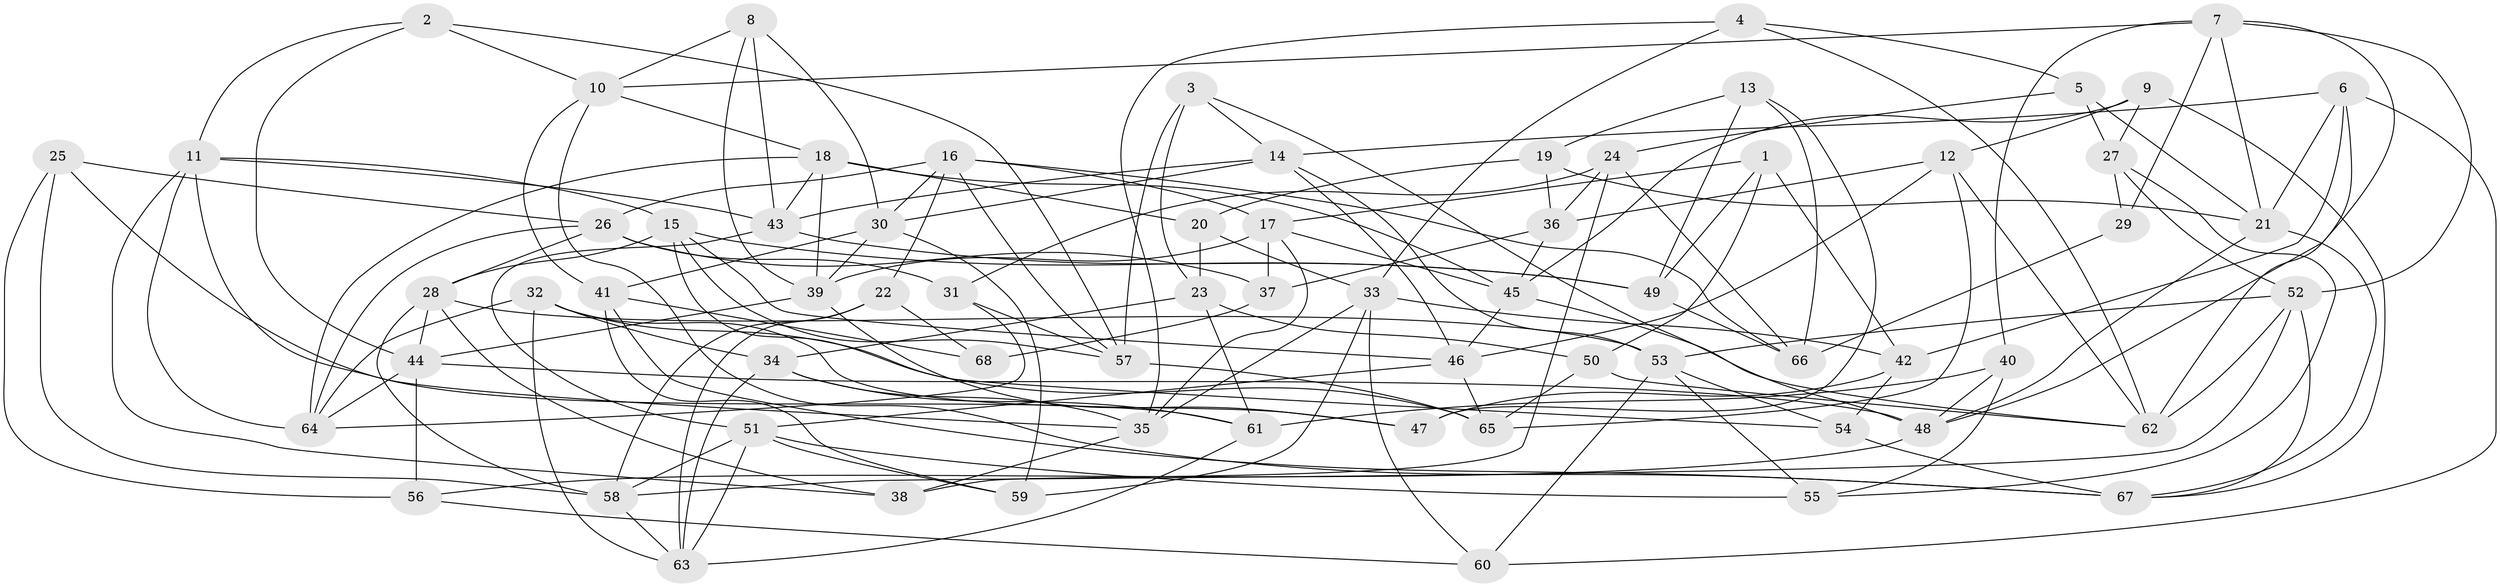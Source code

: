 // original degree distribution, {4: 1.0}
// Generated by graph-tools (version 1.1) at 2025/38/03/04/25 23:38:04]
// undirected, 68 vertices, 171 edges
graph export_dot {
  node [color=gray90,style=filled];
  1;
  2;
  3;
  4;
  5;
  6;
  7;
  8;
  9;
  10;
  11;
  12;
  13;
  14;
  15;
  16;
  17;
  18;
  19;
  20;
  21;
  22;
  23;
  24;
  25;
  26;
  27;
  28;
  29;
  30;
  31;
  32;
  33;
  34;
  35;
  36;
  37;
  38;
  39;
  40;
  41;
  42;
  43;
  44;
  45;
  46;
  47;
  48;
  49;
  50;
  51;
  52;
  53;
  54;
  55;
  56;
  57;
  58;
  59;
  60;
  61;
  62;
  63;
  64;
  65;
  66;
  67;
  68;
  1 -- 17 [weight=1.0];
  1 -- 42 [weight=1.0];
  1 -- 49 [weight=1.0];
  1 -- 50 [weight=1.0];
  2 -- 10 [weight=1.0];
  2 -- 11 [weight=1.0];
  2 -- 44 [weight=1.0];
  2 -- 57 [weight=1.0];
  3 -- 14 [weight=1.0];
  3 -- 23 [weight=1.0];
  3 -- 48 [weight=1.0];
  3 -- 57 [weight=1.0];
  4 -- 5 [weight=1.0];
  4 -- 33 [weight=1.0];
  4 -- 35 [weight=1.0];
  4 -- 62 [weight=1.0];
  5 -- 21 [weight=1.0];
  5 -- 24 [weight=1.0];
  5 -- 27 [weight=1.0];
  6 -- 14 [weight=1.0];
  6 -- 21 [weight=1.0];
  6 -- 42 [weight=2.0];
  6 -- 60 [weight=1.0];
  6 -- 62 [weight=1.0];
  7 -- 10 [weight=1.0];
  7 -- 21 [weight=1.0];
  7 -- 29 [weight=1.0];
  7 -- 40 [weight=1.0];
  7 -- 48 [weight=1.0];
  7 -- 52 [weight=1.0];
  8 -- 10 [weight=1.0];
  8 -- 30 [weight=1.0];
  8 -- 39 [weight=1.0];
  8 -- 43 [weight=1.0];
  9 -- 12 [weight=1.0];
  9 -- 27 [weight=1.0];
  9 -- 45 [weight=1.0];
  9 -- 67 [weight=1.0];
  10 -- 18 [weight=1.0];
  10 -- 41 [weight=1.0];
  10 -- 67 [weight=1.0];
  11 -- 15 [weight=1.0];
  11 -- 35 [weight=1.0];
  11 -- 38 [weight=1.0];
  11 -- 43 [weight=1.0];
  11 -- 64 [weight=1.0];
  12 -- 36 [weight=1.0];
  12 -- 46 [weight=1.0];
  12 -- 62 [weight=1.0];
  12 -- 65 [weight=2.0];
  13 -- 19 [weight=1.0];
  13 -- 47 [weight=1.0];
  13 -- 49 [weight=2.0];
  13 -- 66 [weight=2.0];
  14 -- 30 [weight=1.0];
  14 -- 43 [weight=1.0];
  14 -- 46 [weight=1.0];
  14 -- 53 [weight=1.0];
  15 -- 28 [weight=1.0];
  15 -- 46 [weight=1.0];
  15 -- 49 [weight=1.0];
  15 -- 57 [weight=1.0];
  15 -- 65 [weight=1.0];
  16 -- 17 [weight=1.0];
  16 -- 22 [weight=1.0];
  16 -- 26 [weight=1.0];
  16 -- 30 [weight=1.0];
  16 -- 57 [weight=1.0];
  16 -- 66 [weight=1.0];
  17 -- 35 [weight=1.0];
  17 -- 37 [weight=1.0];
  17 -- 39 [weight=1.0];
  17 -- 45 [weight=1.0];
  18 -- 20 [weight=1.0];
  18 -- 39 [weight=1.0];
  18 -- 43 [weight=1.0];
  18 -- 45 [weight=1.0];
  18 -- 64 [weight=1.0];
  19 -- 20 [weight=1.0];
  19 -- 21 [weight=1.0];
  19 -- 36 [weight=1.0];
  20 -- 23 [weight=1.0];
  20 -- 33 [weight=1.0];
  21 -- 48 [weight=1.0];
  21 -- 67 [weight=1.0];
  22 -- 58 [weight=1.0];
  22 -- 63 [weight=1.0];
  22 -- 68 [weight=1.0];
  23 -- 34 [weight=1.0];
  23 -- 50 [weight=1.0];
  23 -- 61 [weight=2.0];
  24 -- 31 [weight=1.0];
  24 -- 36 [weight=2.0];
  24 -- 38 [weight=1.0];
  24 -- 66 [weight=1.0];
  25 -- 26 [weight=1.0];
  25 -- 56 [weight=1.0];
  25 -- 58 [weight=1.0];
  25 -- 61 [weight=1.0];
  26 -- 28 [weight=1.0];
  26 -- 31 [weight=1.0];
  26 -- 37 [weight=1.0];
  26 -- 64 [weight=1.0];
  27 -- 29 [weight=2.0];
  27 -- 52 [weight=1.0];
  27 -- 55 [weight=1.0];
  28 -- 38 [weight=1.0];
  28 -- 44 [weight=1.0];
  28 -- 53 [weight=1.0];
  28 -- 58 [weight=1.0];
  29 -- 66 [weight=1.0];
  30 -- 39 [weight=1.0];
  30 -- 41 [weight=1.0];
  30 -- 59 [weight=1.0];
  31 -- 57 [weight=1.0];
  31 -- 64 [weight=1.0];
  32 -- 34 [weight=2.0];
  32 -- 47 [weight=1.0];
  32 -- 54 [weight=1.0];
  32 -- 63 [weight=1.0];
  32 -- 64 [weight=1.0];
  33 -- 35 [weight=1.0];
  33 -- 42 [weight=1.0];
  33 -- 59 [weight=1.0];
  33 -- 60 [weight=1.0];
  34 -- 35 [weight=1.0];
  34 -- 61 [weight=1.0];
  34 -- 63 [weight=1.0];
  35 -- 38 [weight=1.0];
  36 -- 37 [weight=1.0];
  36 -- 45 [weight=1.0];
  37 -- 68 [weight=1.0];
  39 -- 44 [weight=1.0];
  39 -- 47 [weight=1.0];
  40 -- 48 [weight=1.0];
  40 -- 55 [weight=1.0];
  40 -- 61 [weight=1.0];
  41 -- 59 [weight=1.0];
  41 -- 67 [weight=1.0];
  41 -- 68 [weight=2.0];
  42 -- 47 [weight=1.0];
  42 -- 54 [weight=1.0];
  43 -- 49 [weight=1.0];
  43 -- 51 [weight=1.0];
  44 -- 48 [weight=1.0];
  44 -- 56 [weight=1.0];
  44 -- 64 [weight=1.0];
  45 -- 46 [weight=1.0];
  45 -- 62 [weight=1.0];
  46 -- 51 [weight=1.0];
  46 -- 65 [weight=1.0];
  48 -- 56 [weight=1.0];
  49 -- 66 [weight=1.0];
  50 -- 62 [weight=1.0];
  50 -- 65 [weight=1.0];
  51 -- 55 [weight=1.0];
  51 -- 58 [weight=1.0];
  51 -- 59 [weight=1.0];
  51 -- 63 [weight=1.0];
  52 -- 53 [weight=1.0];
  52 -- 58 [weight=1.0];
  52 -- 62 [weight=1.0];
  52 -- 67 [weight=1.0];
  53 -- 54 [weight=1.0];
  53 -- 55 [weight=1.0];
  53 -- 60 [weight=1.0];
  54 -- 67 [weight=1.0];
  56 -- 60 [weight=1.0];
  57 -- 65 [weight=1.0];
  58 -- 63 [weight=1.0];
  61 -- 63 [weight=1.0];
}
